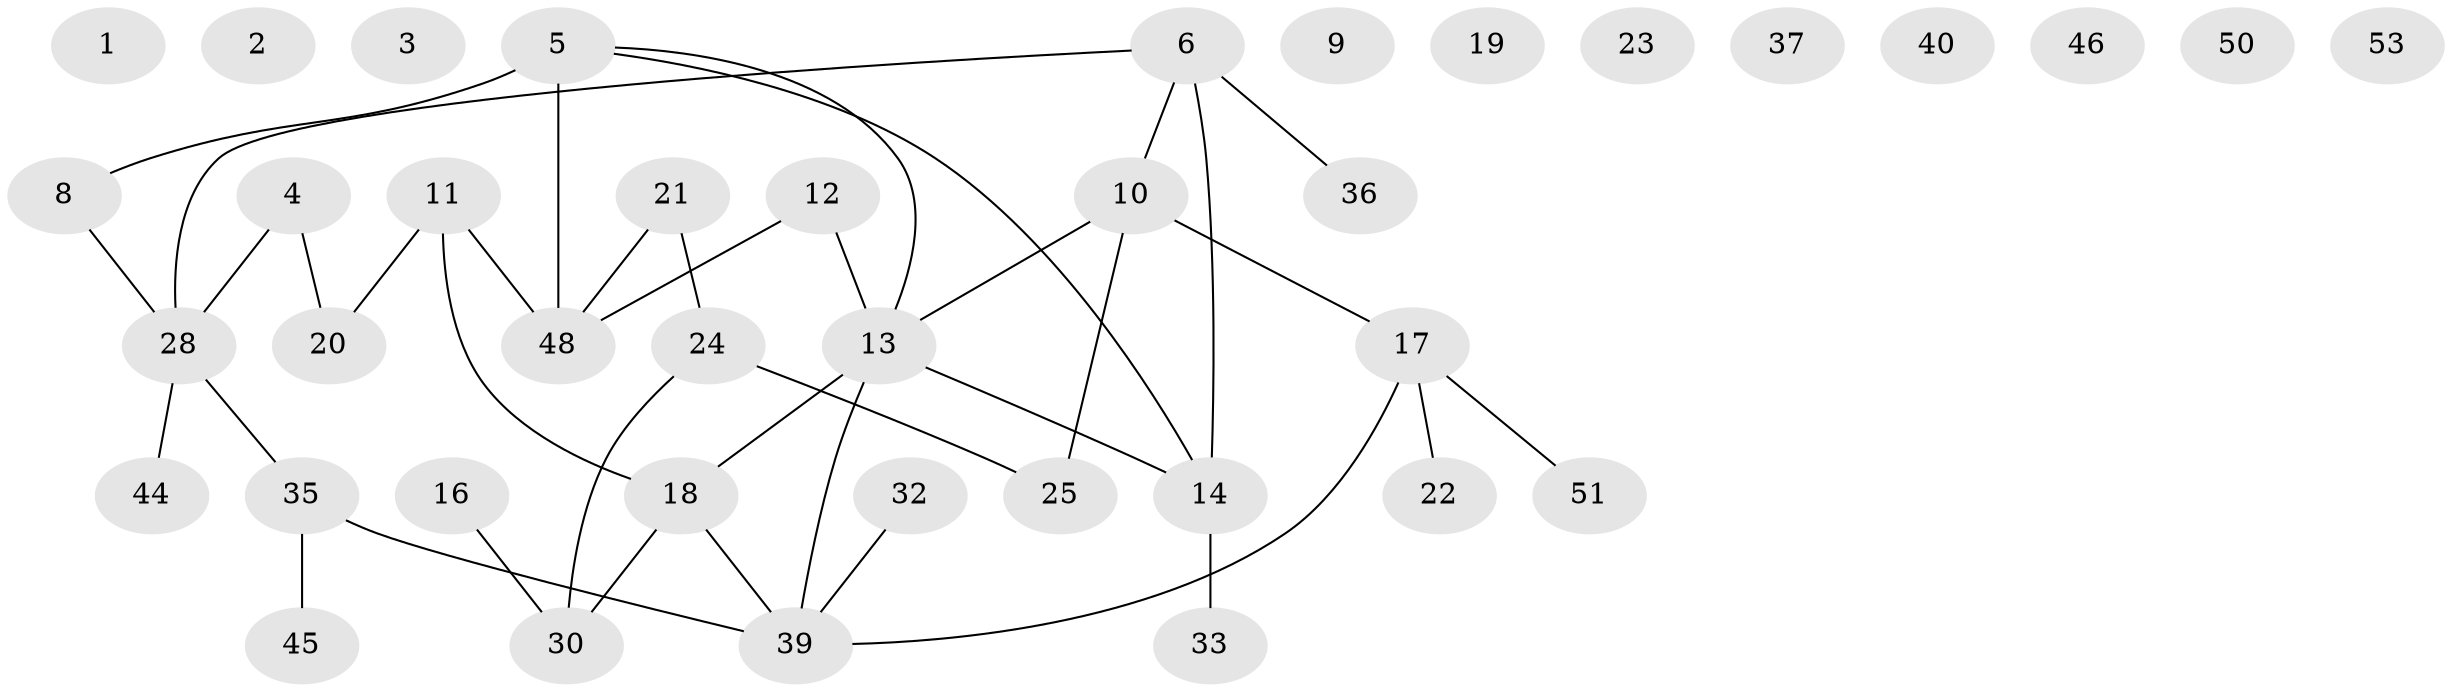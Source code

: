// original degree distribution, {0: 0.19642857142857142, 1: 0.17857142857142858, 3: 0.25, 4: 0.07142857142857142, 2: 0.23214285714285715, 5: 0.07142857142857142}
// Generated by graph-tools (version 1.1) at 2025/41/03/06/25 10:41:23]
// undirected, 39 vertices, 38 edges
graph export_dot {
graph [start="1"]
  node [color=gray90,style=filled];
  1;
  2;
  3;
  4 [super="+38"];
  5 [super="+54"];
  6 [super="+7"];
  8;
  9;
  10 [super="+34"];
  11 [super="+41"];
  12;
  13 [super="+15"];
  14 [super="+26"];
  16;
  17 [super="+43"];
  18 [super="+27"];
  19;
  20 [super="+55"];
  21 [super="+29"];
  22;
  23;
  24;
  25 [super="+42"];
  28 [super="+31"];
  30 [super="+47"];
  32;
  33;
  35;
  36;
  37;
  39 [super="+49"];
  40;
  44;
  45 [super="+56"];
  46;
  48 [super="+52"];
  50;
  51;
  53;
  4 -- 20;
  4 -- 28;
  5 -- 48 [weight=2];
  5 -- 8;
  5 -- 14;
  5 -- 13;
  6 -- 28;
  6 -- 14;
  6 -- 10;
  6 -- 36;
  8 -- 28;
  10 -- 17;
  10 -- 25;
  10 -- 13;
  11 -- 18;
  11 -- 20 [weight=2];
  11 -- 48;
  12 -- 48;
  12 -- 13;
  13 -- 39;
  13 -- 14;
  13 -- 18;
  14 -- 33;
  16 -- 30;
  17 -- 22;
  17 -- 51;
  17 -- 39;
  18 -- 30;
  18 -- 39;
  21 -- 24;
  21 -- 48;
  24 -- 30;
  24 -- 25;
  28 -- 35;
  28 -- 44;
  32 -- 39;
  35 -- 45;
  35 -- 39;
}
